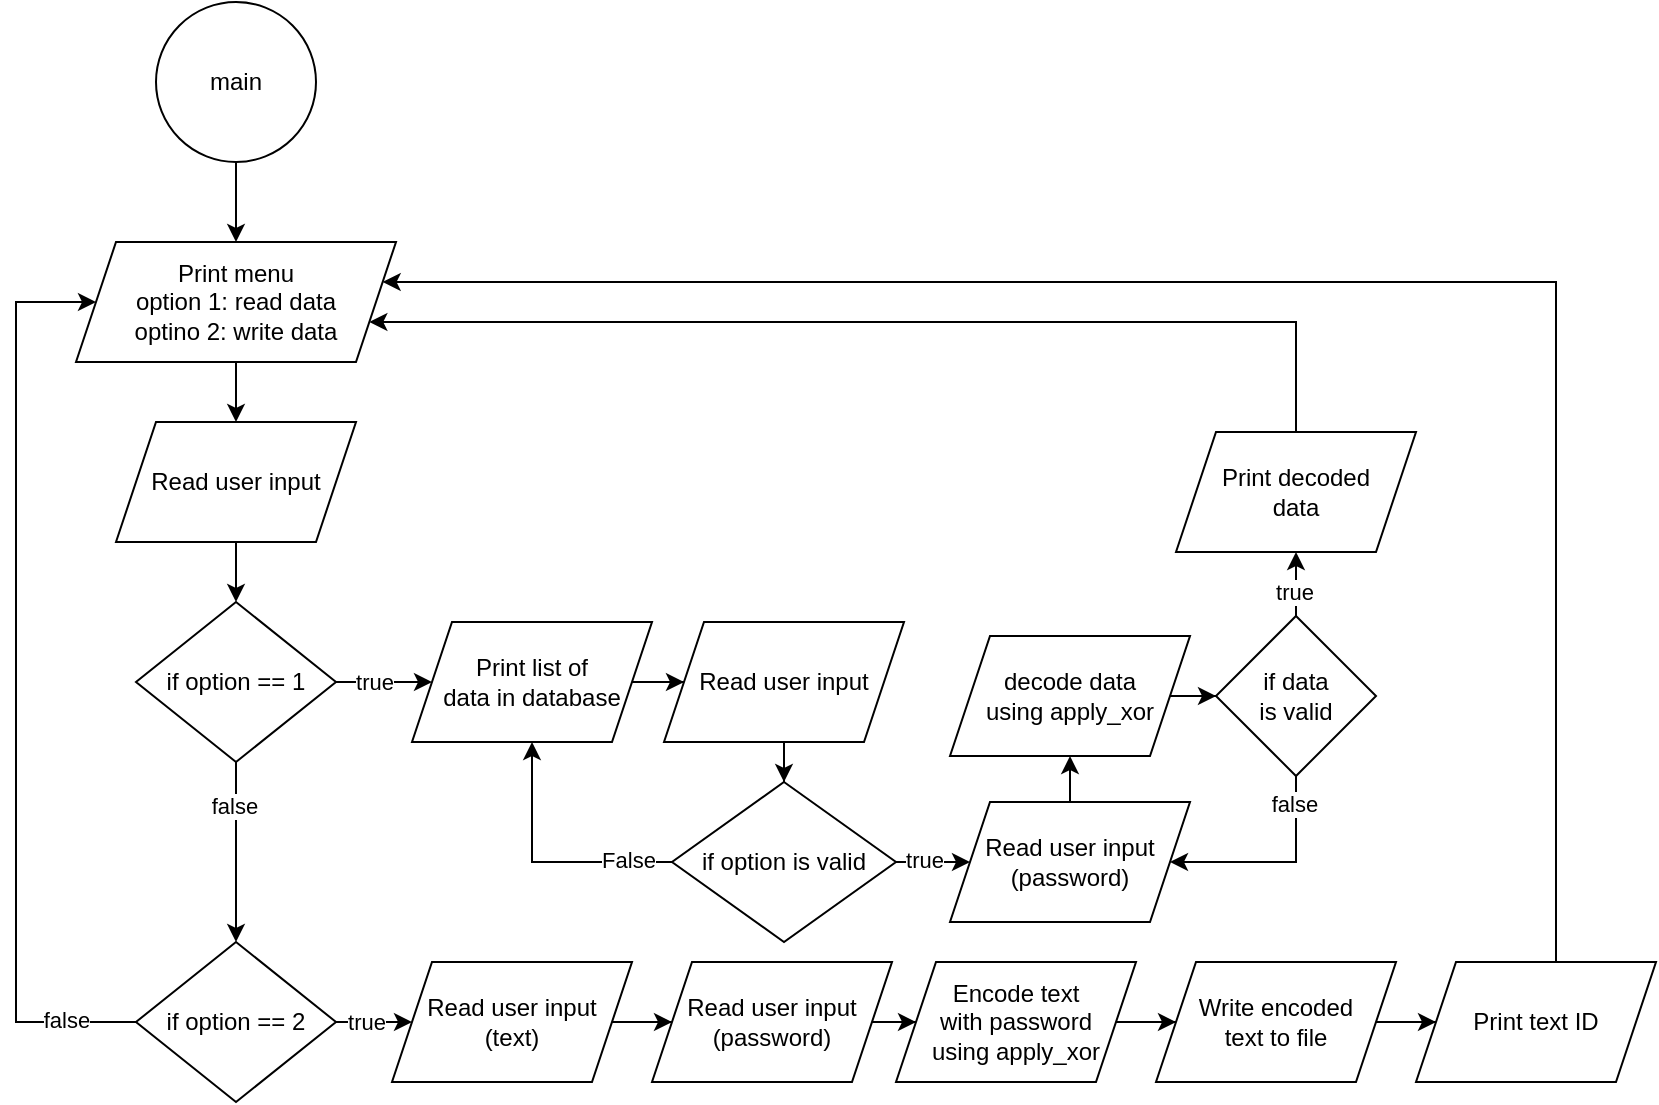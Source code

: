 <mxfile version="24.7.16">
  <diagram name="Page-1" id="vMjpexdj-KfsvV3oujTF">
    <mxGraphModel dx="1018" dy="709" grid="1" gridSize="10" guides="1" tooltips="1" connect="1" arrows="1" fold="1" page="1" pageScale="1" pageWidth="827" pageHeight="1169" math="0" shadow="0">
      <root>
        <mxCell id="0" />
        <mxCell id="1" parent="0" />
        <mxCell id="IwBFp4LG4VWraAarc-aG-5" style="edgeStyle=orthogonalEdgeStyle;rounded=0;orthogonalLoop=1;jettySize=auto;html=1;" edge="1" parent="1" source="IwBFp4LG4VWraAarc-aG-3" target="IwBFp4LG4VWraAarc-aG-4">
          <mxGeometry relative="1" as="geometry" />
        </mxCell>
        <mxCell id="IwBFp4LG4VWraAarc-aG-3" value="main" style="ellipse;whiteSpace=wrap;html=1;aspect=fixed;" vertex="1" parent="1">
          <mxGeometry x="160" y="40" width="80" height="80" as="geometry" />
        </mxCell>
        <mxCell id="IwBFp4LG4VWraAarc-aG-9" value="" style="edgeStyle=orthogonalEdgeStyle;rounded=0;orthogonalLoop=1;jettySize=auto;html=1;" edge="1" parent="1" source="IwBFp4LG4VWraAarc-aG-4" target="IwBFp4LG4VWraAarc-aG-8">
          <mxGeometry relative="1" as="geometry" />
        </mxCell>
        <mxCell id="IwBFp4LG4VWraAarc-aG-4" value="Print menu&lt;div&gt;option 1: read data&lt;/div&gt;&lt;div&gt;optino 2: write data&lt;/div&gt;" style="shape=parallelogram;perimeter=parallelogramPerimeter;whiteSpace=wrap;html=1;fixedSize=1;" vertex="1" parent="1">
          <mxGeometry x="120" y="160" width="160" height="60" as="geometry" />
        </mxCell>
        <mxCell id="IwBFp4LG4VWraAarc-aG-11" style="edgeStyle=orthogonalEdgeStyle;rounded=0;orthogonalLoop=1;jettySize=auto;html=1;" edge="1" parent="1" source="IwBFp4LG4VWraAarc-aG-8" target="IwBFp4LG4VWraAarc-aG-10">
          <mxGeometry relative="1" as="geometry" />
        </mxCell>
        <mxCell id="IwBFp4LG4VWraAarc-aG-8" value="Read user input" style="shape=parallelogram;perimeter=parallelogramPerimeter;whiteSpace=wrap;html=1;fixedSize=1;" vertex="1" parent="1">
          <mxGeometry x="140" y="250" width="120" height="60" as="geometry" />
        </mxCell>
        <mxCell id="IwBFp4LG4VWraAarc-aG-14" style="edgeStyle=orthogonalEdgeStyle;rounded=0;orthogonalLoop=1;jettySize=auto;html=1;" edge="1" parent="1" source="IwBFp4LG4VWraAarc-aG-10" target="IwBFp4LG4VWraAarc-aG-16">
          <mxGeometry relative="1" as="geometry">
            <mxPoint x="294.0" y="380" as="targetPoint" />
          </mxGeometry>
        </mxCell>
        <mxCell id="IwBFp4LG4VWraAarc-aG-15" value="true" style="edgeLabel;html=1;align=center;verticalAlign=middle;resizable=0;points=[];" vertex="1" connectable="0" parent="IwBFp4LG4VWraAarc-aG-14">
          <mxGeometry x="-0.406" y="-3" relative="1" as="geometry">
            <mxPoint x="3" y="-3" as="offset" />
          </mxGeometry>
        </mxCell>
        <mxCell id="IwBFp4LG4VWraAarc-aG-39" value="" style="edgeStyle=orthogonalEdgeStyle;rounded=0;orthogonalLoop=1;jettySize=auto;html=1;" edge="1" parent="1" source="IwBFp4LG4VWraAarc-aG-10" target="IwBFp4LG4VWraAarc-aG-38">
          <mxGeometry relative="1" as="geometry" />
        </mxCell>
        <mxCell id="IwBFp4LG4VWraAarc-aG-40" value="false" style="edgeLabel;html=1;align=center;verticalAlign=middle;resizable=0;points=[];" vertex="1" connectable="0" parent="IwBFp4LG4VWraAarc-aG-39">
          <mxGeometry x="-0.511" y="-2" relative="1" as="geometry">
            <mxPoint x="1" as="offset" />
          </mxGeometry>
        </mxCell>
        <mxCell id="IwBFp4LG4VWraAarc-aG-10" value="if option == 1" style="rhombus;whiteSpace=wrap;html=1;" vertex="1" parent="1">
          <mxGeometry x="150" y="340" width="100" height="80" as="geometry" />
        </mxCell>
        <mxCell id="IwBFp4LG4VWraAarc-aG-18" value="" style="edgeStyle=orthogonalEdgeStyle;rounded=0;orthogonalLoop=1;jettySize=auto;html=1;" edge="1" parent="1" source="IwBFp4LG4VWraAarc-aG-16" target="IwBFp4LG4VWraAarc-aG-17">
          <mxGeometry relative="1" as="geometry" />
        </mxCell>
        <mxCell id="IwBFp4LG4VWraAarc-aG-16" value="Print list of&lt;div&gt;data in database&lt;/div&gt;" style="shape=parallelogram;perimeter=parallelogramPerimeter;whiteSpace=wrap;html=1;fixedSize=1;" vertex="1" parent="1">
          <mxGeometry x="288" y="350" width="120" height="60" as="geometry" />
        </mxCell>
        <mxCell id="IwBFp4LG4VWraAarc-aG-20" value="" style="edgeStyle=orthogonalEdgeStyle;rounded=0;orthogonalLoop=1;jettySize=auto;html=1;" edge="1" parent="1" source="IwBFp4LG4VWraAarc-aG-17" target="IwBFp4LG4VWraAarc-aG-19">
          <mxGeometry relative="1" as="geometry" />
        </mxCell>
        <mxCell id="IwBFp4LG4VWraAarc-aG-17" value="Read user input" style="shape=parallelogram;perimeter=parallelogramPerimeter;whiteSpace=wrap;html=1;fixedSize=1;" vertex="1" parent="1">
          <mxGeometry x="414" y="350" width="120" height="60" as="geometry" />
        </mxCell>
        <mxCell id="IwBFp4LG4VWraAarc-aG-21" style="edgeStyle=orthogonalEdgeStyle;rounded=0;orthogonalLoop=1;jettySize=auto;html=1;" edge="1" parent="1" source="IwBFp4LG4VWraAarc-aG-19" target="IwBFp4LG4VWraAarc-aG-16">
          <mxGeometry relative="1" as="geometry" />
        </mxCell>
        <mxCell id="IwBFp4LG4VWraAarc-aG-22" value="False" style="edgeLabel;html=1;align=center;verticalAlign=middle;resizable=0;points=[];" vertex="1" connectable="0" parent="IwBFp4LG4VWraAarc-aG-21">
          <mxGeometry x="0.008" y="-3" relative="1" as="geometry">
            <mxPoint x="43" y="2" as="offset" />
          </mxGeometry>
        </mxCell>
        <mxCell id="IwBFp4LG4VWraAarc-aG-24" value="" style="edgeStyle=orthogonalEdgeStyle;rounded=0;orthogonalLoop=1;jettySize=auto;html=1;" edge="1" parent="1" source="IwBFp4LG4VWraAarc-aG-19" target="IwBFp4LG4VWraAarc-aG-23">
          <mxGeometry relative="1" as="geometry" />
        </mxCell>
        <mxCell id="IwBFp4LG4VWraAarc-aG-37" value="true" style="edgeLabel;html=1;align=center;verticalAlign=middle;resizable=0;points=[];" vertex="1" connectable="0" parent="IwBFp4LG4VWraAarc-aG-24">
          <mxGeometry x="0.597" y="1" relative="1" as="geometry">
            <mxPoint x="-11" as="offset" />
          </mxGeometry>
        </mxCell>
        <mxCell id="IwBFp4LG4VWraAarc-aG-19" value="if option is valid" style="rhombus;whiteSpace=wrap;html=1;" vertex="1" parent="1">
          <mxGeometry x="418" y="430" width="112" height="80" as="geometry" />
        </mxCell>
        <mxCell id="IwBFp4LG4VWraAarc-aG-28" value="" style="edgeStyle=orthogonalEdgeStyle;rounded=0;orthogonalLoop=1;jettySize=auto;html=1;" edge="1" parent="1" source="IwBFp4LG4VWraAarc-aG-23" target="IwBFp4LG4VWraAarc-aG-27">
          <mxGeometry relative="1" as="geometry" />
        </mxCell>
        <mxCell id="IwBFp4LG4VWraAarc-aG-23" value="Read user input&lt;div&gt;(password)&lt;/div&gt;" style="shape=parallelogram;perimeter=parallelogramPerimeter;whiteSpace=wrap;html=1;fixedSize=1;" vertex="1" parent="1">
          <mxGeometry x="557" y="440" width="120" height="60" as="geometry" />
        </mxCell>
        <mxCell id="IwBFp4LG4VWraAarc-aG-30" value="" style="edgeStyle=orthogonalEdgeStyle;rounded=0;orthogonalLoop=1;jettySize=auto;html=1;" edge="1" parent="1" source="IwBFp4LG4VWraAarc-aG-27" target="IwBFp4LG4VWraAarc-aG-29">
          <mxGeometry relative="1" as="geometry" />
        </mxCell>
        <mxCell id="IwBFp4LG4VWraAarc-aG-27" value="decode data&lt;div&gt;using apply_xor&lt;/div&gt;" style="shape=parallelogram;perimeter=parallelogramPerimeter;whiteSpace=wrap;html=1;fixedSize=1;" vertex="1" parent="1">
          <mxGeometry x="557" y="357" width="120" height="60" as="geometry" />
        </mxCell>
        <mxCell id="IwBFp4LG4VWraAarc-aG-32" value="" style="edgeStyle=orthogonalEdgeStyle;rounded=0;orthogonalLoop=1;jettySize=auto;html=1;" edge="1" parent="1" source="IwBFp4LG4VWraAarc-aG-29" target="IwBFp4LG4VWraAarc-aG-31">
          <mxGeometry relative="1" as="geometry">
            <mxPoint x="683.05" y="324.02" as="sourcePoint" />
            <mxPoint x="540" y="199.97" as="targetPoint" />
            <Array as="points">
              <mxPoint x="730" y="310" />
              <mxPoint x="730" y="310" />
            </Array>
          </mxGeometry>
        </mxCell>
        <mxCell id="IwBFp4LG4VWraAarc-aG-34" value="true" style="edgeLabel;html=1;align=center;verticalAlign=middle;resizable=0;points=[];" vertex="1" connectable="0" parent="IwBFp4LG4VWraAarc-aG-32">
          <mxGeometry x="0.415" relative="1" as="geometry">
            <mxPoint x="-1" y="10" as="offset" />
          </mxGeometry>
        </mxCell>
        <mxCell id="IwBFp4LG4VWraAarc-aG-35" style="edgeStyle=orthogonalEdgeStyle;rounded=0;orthogonalLoop=1;jettySize=auto;html=1;" edge="1" parent="1" source="IwBFp4LG4VWraAarc-aG-29" target="IwBFp4LG4VWraAarc-aG-23">
          <mxGeometry relative="1" as="geometry">
            <Array as="points">
              <mxPoint x="730" y="470" />
            </Array>
          </mxGeometry>
        </mxCell>
        <mxCell id="IwBFp4LG4VWraAarc-aG-36" value="false" style="edgeLabel;html=1;align=center;verticalAlign=middle;resizable=0;points=[];" vertex="1" connectable="0" parent="IwBFp4LG4VWraAarc-aG-35">
          <mxGeometry x="-0.749" y="-1" relative="1" as="geometry">
            <mxPoint as="offset" />
          </mxGeometry>
        </mxCell>
        <mxCell id="IwBFp4LG4VWraAarc-aG-29" value="if data&lt;div&gt;is valid&lt;/div&gt;" style="rhombus;whiteSpace=wrap;html=1;" vertex="1" parent="1">
          <mxGeometry x="690" y="347" width="80" height="80" as="geometry" />
        </mxCell>
        <mxCell id="IwBFp4LG4VWraAarc-aG-33" style="edgeStyle=orthogonalEdgeStyle;rounded=0;orthogonalLoop=1;jettySize=auto;html=1;" edge="1" parent="1" source="IwBFp4LG4VWraAarc-aG-31" target="IwBFp4LG4VWraAarc-aG-4">
          <mxGeometry relative="1" as="geometry">
            <Array as="points">
              <mxPoint x="730" y="200" />
            </Array>
          </mxGeometry>
        </mxCell>
        <mxCell id="IwBFp4LG4VWraAarc-aG-31" value="Print decoded&lt;div&gt;data&lt;/div&gt;" style="shape=parallelogram;perimeter=parallelogramPerimeter;whiteSpace=wrap;html=1;fixedSize=1;" vertex="1" parent="1">
          <mxGeometry x="670" y="255" width="120" height="60" as="geometry" />
        </mxCell>
        <mxCell id="IwBFp4LG4VWraAarc-aG-42" value="" style="edgeStyle=orthogonalEdgeStyle;rounded=0;orthogonalLoop=1;jettySize=auto;html=1;" edge="1" parent="1" source="IwBFp4LG4VWraAarc-aG-38" target="IwBFp4LG4VWraAarc-aG-41">
          <mxGeometry relative="1" as="geometry" />
        </mxCell>
        <mxCell id="IwBFp4LG4VWraAarc-aG-43" value="true" style="edgeLabel;html=1;align=center;verticalAlign=middle;resizable=0;points=[];" vertex="1" connectable="0" parent="IwBFp4LG4VWraAarc-aG-42">
          <mxGeometry x="0.451" relative="1" as="geometry">
            <mxPoint x="-6" as="offset" />
          </mxGeometry>
        </mxCell>
        <mxCell id="IwBFp4LG4VWraAarc-aG-44" style="edgeStyle=orthogonalEdgeStyle;rounded=0;orthogonalLoop=1;jettySize=auto;html=1;" edge="1" parent="1" source="IwBFp4LG4VWraAarc-aG-38" target="IwBFp4LG4VWraAarc-aG-4">
          <mxGeometry relative="1" as="geometry">
            <mxPoint x="187.457" y="550.034" as="sourcePoint" />
            <mxPoint x="129.989" y="220.034" as="targetPoint" />
            <Array as="points">
              <mxPoint x="90" y="550" />
              <mxPoint x="90" y="190" />
            </Array>
          </mxGeometry>
        </mxCell>
        <mxCell id="IwBFp4LG4VWraAarc-aG-45" value="false" style="edgeLabel;html=1;align=center;verticalAlign=middle;resizable=0;points=[];" vertex="1" connectable="0" parent="IwBFp4LG4VWraAarc-aG-44">
          <mxGeometry x="-0.844" y="-2" relative="1" as="geometry">
            <mxPoint x="1" y="1" as="offset" />
          </mxGeometry>
        </mxCell>
        <mxCell id="IwBFp4LG4VWraAarc-aG-38" value="if option == 2" style="rhombus;whiteSpace=wrap;html=1;" vertex="1" parent="1">
          <mxGeometry x="150" y="510" width="100" height="80" as="geometry" />
        </mxCell>
        <mxCell id="IwBFp4LG4VWraAarc-aG-47" value="" style="edgeStyle=orthogonalEdgeStyle;rounded=0;orthogonalLoop=1;jettySize=auto;html=1;" edge="1" parent="1" source="IwBFp4LG4VWraAarc-aG-41" target="IwBFp4LG4VWraAarc-aG-46">
          <mxGeometry relative="1" as="geometry" />
        </mxCell>
        <mxCell id="IwBFp4LG4VWraAarc-aG-41" value="Read user input&lt;div&gt;(text)&lt;/div&gt;" style="shape=parallelogram;perimeter=parallelogramPerimeter;whiteSpace=wrap;html=1;fixedSize=1;" vertex="1" parent="1">
          <mxGeometry x="278" y="520" width="120" height="60" as="geometry" />
        </mxCell>
        <mxCell id="IwBFp4LG4VWraAarc-aG-49" value="" style="edgeStyle=orthogonalEdgeStyle;rounded=0;orthogonalLoop=1;jettySize=auto;html=1;" edge="1" parent="1" source="IwBFp4LG4VWraAarc-aG-46" target="IwBFp4LG4VWraAarc-aG-48">
          <mxGeometry relative="1" as="geometry" />
        </mxCell>
        <mxCell id="IwBFp4LG4VWraAarc-aG-46" value="Read user input&lt;div&gt;(password)&lt;/div&gt;" style="shape=parallelogram;perimeter=parallelogramPerimeter;whiteSpace=wrap;html=1;fixedSize=1;" vertex="1" parent="1">
          <mxGeometry x="408" y="520" width="120" height="60" as="geometry" />
        </mxCell>
        <mxCell id="IwBFp4LG4VWraAarc-aG-51" value="" style="edgeStyle=orthogonalEdgeStyle;rounded=0;orthogonalLoop=1;jettySize=auto;html=1;" edge="1" parent="1" source="IwBFp4LG4VWraAarc-aG-48" target="IwBFp4LG4VWraAarc-aG-50">
          <mxGeometry relative="1" as="geometry" />
        </mxCell>
        <mxCell id="IwBFp4LG4VWraAarc-aG-48" value="Encode text&lt;div&gt;with password&lt;/div&gt;&lt;div&gt;using apply_xor&lt;/div&gt;" style="shape=parallelogram;perimeter=parallelogramPerimeter;whiteSpace=wrap;html=1;fixedSize=1;" vertex="1" parent="1">
          <mxGeometry x="530" y="520" width="120" height="60" as="geometry" />
        </mxCell>
        <mxCell id="IwBFp4LG4VWraAarc-aG-53" value="" style="edgeStyle=orthogonalEdgeStyle;rounded=0;orthogonalLoop=1;jettySize=auto;html=1;" edge="1" parent="1" source="IwBFp4LG4VWraAarc-aG-50" target="IwBFp4LG4VWraAarc-aG-52">
          <mxGeometry relative="1" as="geometry" />
        </mxCell>
        <mxCell id="IwBFp4LG4VWraAarc-aG-50" value="Write encoded&lt;div&gt;text to file&lt;/div&gt;" style="shape=parallelogram;perimeter=parallelogramPerimeter;whiteSpace=wrap;html=1;fixedSize=1;" vertex="1" parent="1">
          <mxGeometry x="660" y="520" width="120" height="60" as="geometry" />
        </mxCell>
        <mxCell id="IwBFp4LG4VWraAarc-aG-54" style="edgeStyle=orthogonalEdgeStyle;rounded=0;orthogonalLoop=1;jettySize=auto;html=1;" edge="1" parent="1" source="IwBFp4LG4VWraAarc-aG-52" target="IwBFp4LG4VWraAarc-aG-4">
          <mxGeometry relative="1" as="geometry">
            <mxPoint x="890" y="460" as="targetPoint" />
            <Array as="points">
              <mxPoint x="860" y="180" />
            </Array>
          </mxGeometry>
        </mxCell>
        <mxCell id="IwBFp4LG4VWraAarc-aG-52" value="Print text ID" style="shape=parallelogram;perimeter=parallelogramPerimeter;whiteSpace=wrap;html=1;fixedSize=1;" vertex="1" parent="1">
          <mxGeometry x="790" y="520" width="120" height="60" as="geometry" />
        </mxCell>
      </root>
    </mxGraphModel>
  </diagram>
</mxfile>

